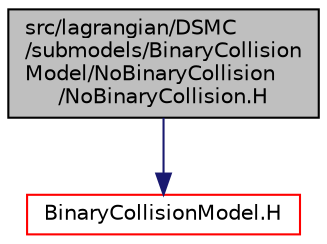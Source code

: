 digraph "src/lagrangian/DSMC/submodels/BinaryCollisionModel/NoBinaryCollision/NoBinaryCollision.H"
{
  bgcolor="transparent";
  edge [fontname="Helvetica",fontsize="10",labelfontname="Helvetica",labelfontsize="10"];
  node [fontname="Helvetica",fontsize="10",shape=record];
  Node1 [label="src/lagrangian/DSMC\l/submodels/BinaryCollision\lModel/NoBinaryCollision\l/NoBinaryCollision.H",height=0.2,width=0.4,color="black", fillcolor="grey75", style="filled", fontcolor="black"];
  Node1 -> Node2 [color="midnightblue",fontsize="10",style="solid",fontname="Helvetica"];
  Node2 [label="BinaryCollisionModel.H",height=0.2,width=0.4,color="red",URL="$a06417.html"];
}
